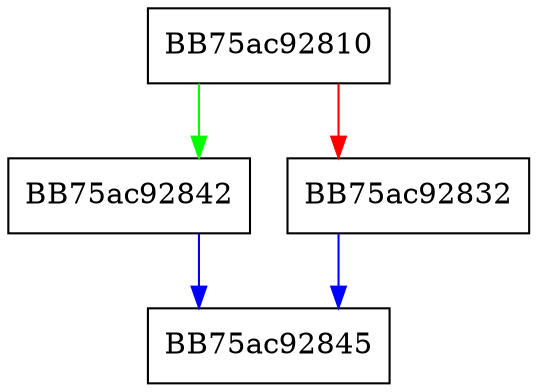 digraph CreateNewInternalPlugin {
  node [shape="box"];
  graph [splines=ortho];
  BB75ac92810 -> BB75ac92842 [color="green"];
  BB75ac92810 -> BB75ac92832 [color="red"];
  BB75ac92832 -> BB75ac92845 [color="blue"];
  BB75ac92842 -> BB75ac92845 [color="blue"];
}
